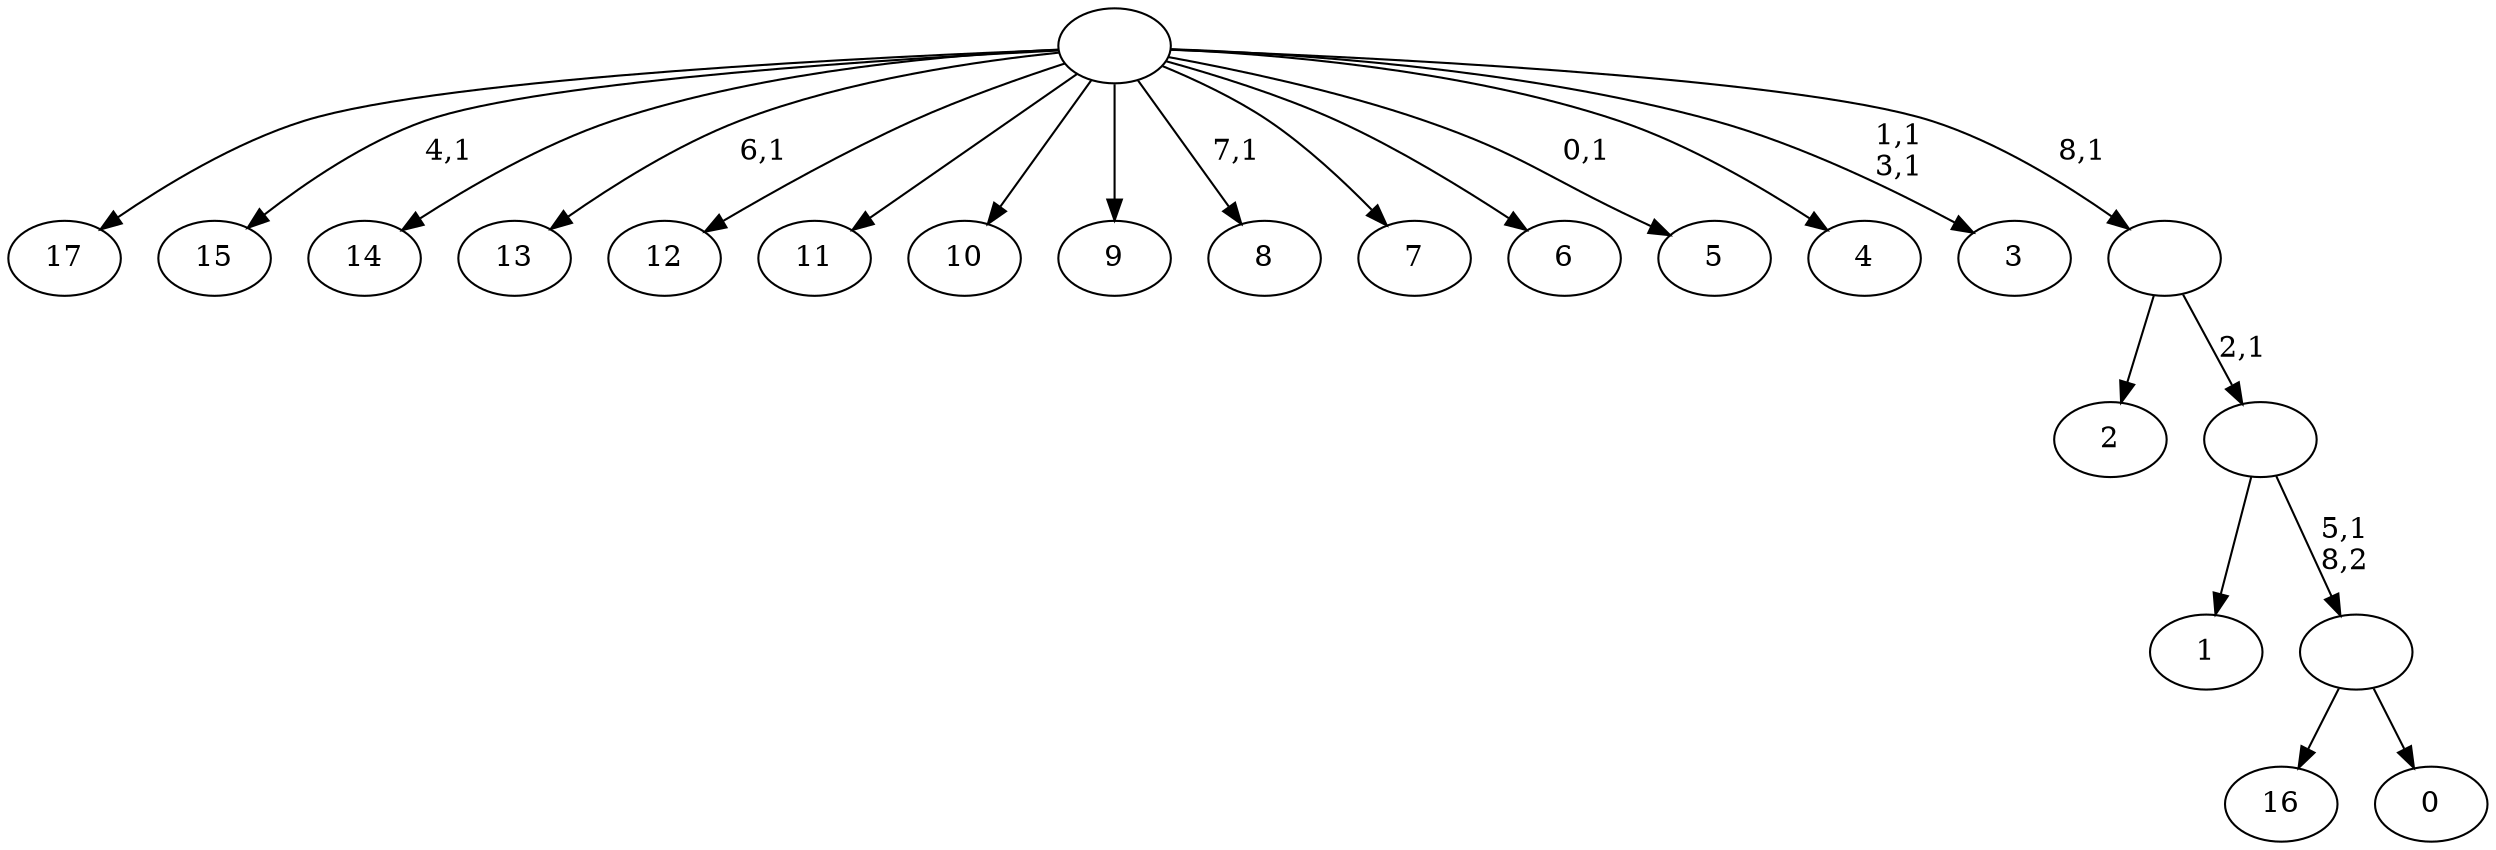 digraph T {
	27 [label="17"]
	26 [label="16"]
	25 [label="15"]
	23 [label="14"]
	22 [label="13"]
	20 [label="12"]
	19 [label="11"]
	18 [label="10"]
	17 [label="9"]
	16 [label="8"]
	14 [label="7"]
	13 [label="6"]
	12 [label="5"]
	10 [label="4"]
	9 [label="3"]
	6 [label="2"]
	5 [label="1"]
	4 [label="0"]
	3 [label=""]
	2 [label=""]
	1 [label=""]
	0 [label=""]
	3 -> 26 [label=""]
	3 -> 4 [label=""]
	2 -> 5 [label=""]
	2 -> 3 [label="5,1\n8,2"]
	1 -> 6 [label=""]
	1 -> 2 [label="2,1"]
	0 -> 9 [label="1,1\n3,1"]
	0 -> 12 [label="0,1"]
	0 -> 16 [label="7,1"]
	0 -> 22 [label="6,1"]
	0 -> 25 [label="4,1"]
	0 -> 27 [label=""]
	0 -> 23 [label=""]
	0 -> 20 [label=""]
	0 -> 19 [label=""]
	0 -> 18 [label=""]
	0 -> 17 [label=""]
	0 -> 14 [label=""]
	0 -> 13 [label=""]
	0 -> 10 [label=""]
	0 -> 1 [label="8,1"]
}
